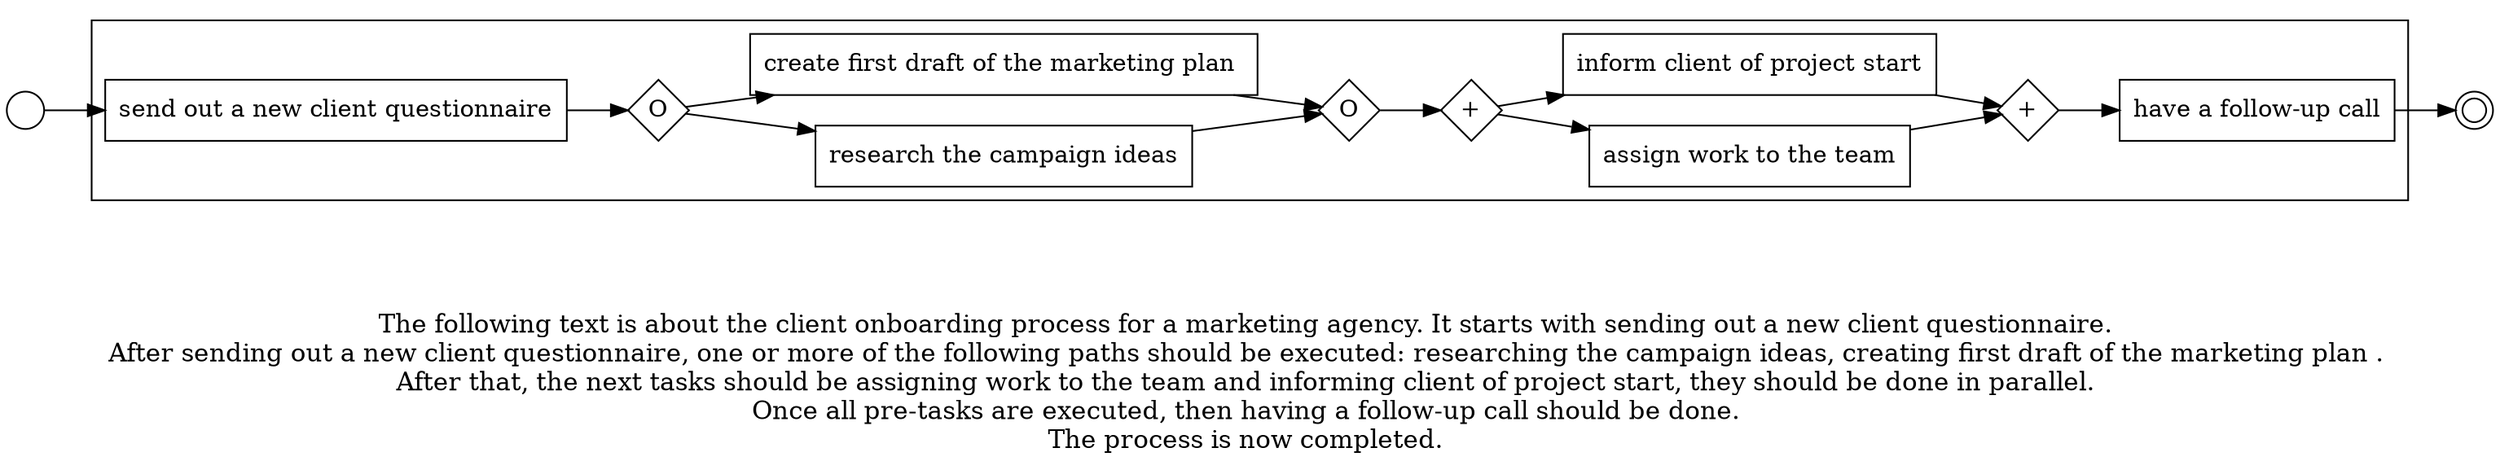 digraph client_onboarding_process_for_a_marketing_agency_70 {
	graph [rankdir=LR]
	START_NODE [label="" shape=circle width=0.3]
	subgraph CLUSTER_0 {
		"send out a new client questionnaire" [shape=box]
		"OR_SPLIT--2. Setting the agenda_RY4S" [label=O fixedsize=true shape=diamond width=0.5]
		"send out a new client questionnaire" -> "OR_SPLIT--2. Setting the agenda_RY4S"
		"research the campaign ideas" [shape=box]
		"OR_SPLIT--2. Setting the agenda_RY4S" -> "research the campaign ideas"
		"create first draft of the marketing plan " [shape=box]
		"OR_SPLIT--2. Setting the agenda_RY4S" -> "create first draft of the marketing plan "
		"OR_JOIN--2. Setting the agenda_RY4S" [label=O fixedsize=true shape=diamond width=0.5]
		"research the campaign ideas" -> "OR_JOIN--2. Setting the agenda_RY4S"
		"create first draft of the marketing plan " -> "OR_JOIN--2. Setting the agenda_RY4S"
		"AND_SPLIT--4. Project start_4IP0" [label="+" fixedsize=true shape=diamond width=0.5]
		"OR_JOIN--2. Setting the agenda_RY4S" -> "AND_SPLIT--4. Project start_4IP0"
		"assign work to the team" [shape=box]
		"AND_SPLIT--4. Project start_4IP0" -> "assign work to the team"
		"inform client of project start" [shape=box]
		"AND_SPLIT--4. Project start_4IP0" -> "inform client of project start"
		"AND_JOIN--4. Project start_4IP0" [label="+" fixedsize=true shape=diamond width=0.5]
		"assign work to the team" -> "AND_JOIN--4. Project start_4IP0"
		"inform client of project start" -> "AND_JOIN--4. Project start_4IP0"
		"have a follow-up call" [shape=box]
		"AND_JOIN--4. Project start_4IP0" -> "have a follow-up call"
	}
	START_NODE -> "send out a new client questionnaire"
	END_NODE [label="" shape=doublecircle width=0.2]
	"have a follow-up call" -> END_NODE
	fontsize=15 label="\n\n
The following text is about the client onboarding process for a marketing agency. It starts with sending out a new client questionnaire. 
After sending out a new client questionnaire, one or more of the following paths should be executed: researching the campaign ideas, creating first draft of the marketing plan . 
After that, the next tasks should be assigning work to the team and informing client of project start, they should be done in parallel. 
Once all pre-tasks are executed, then having a follow-up call should be done. 
The process is now completed. 
"
}
